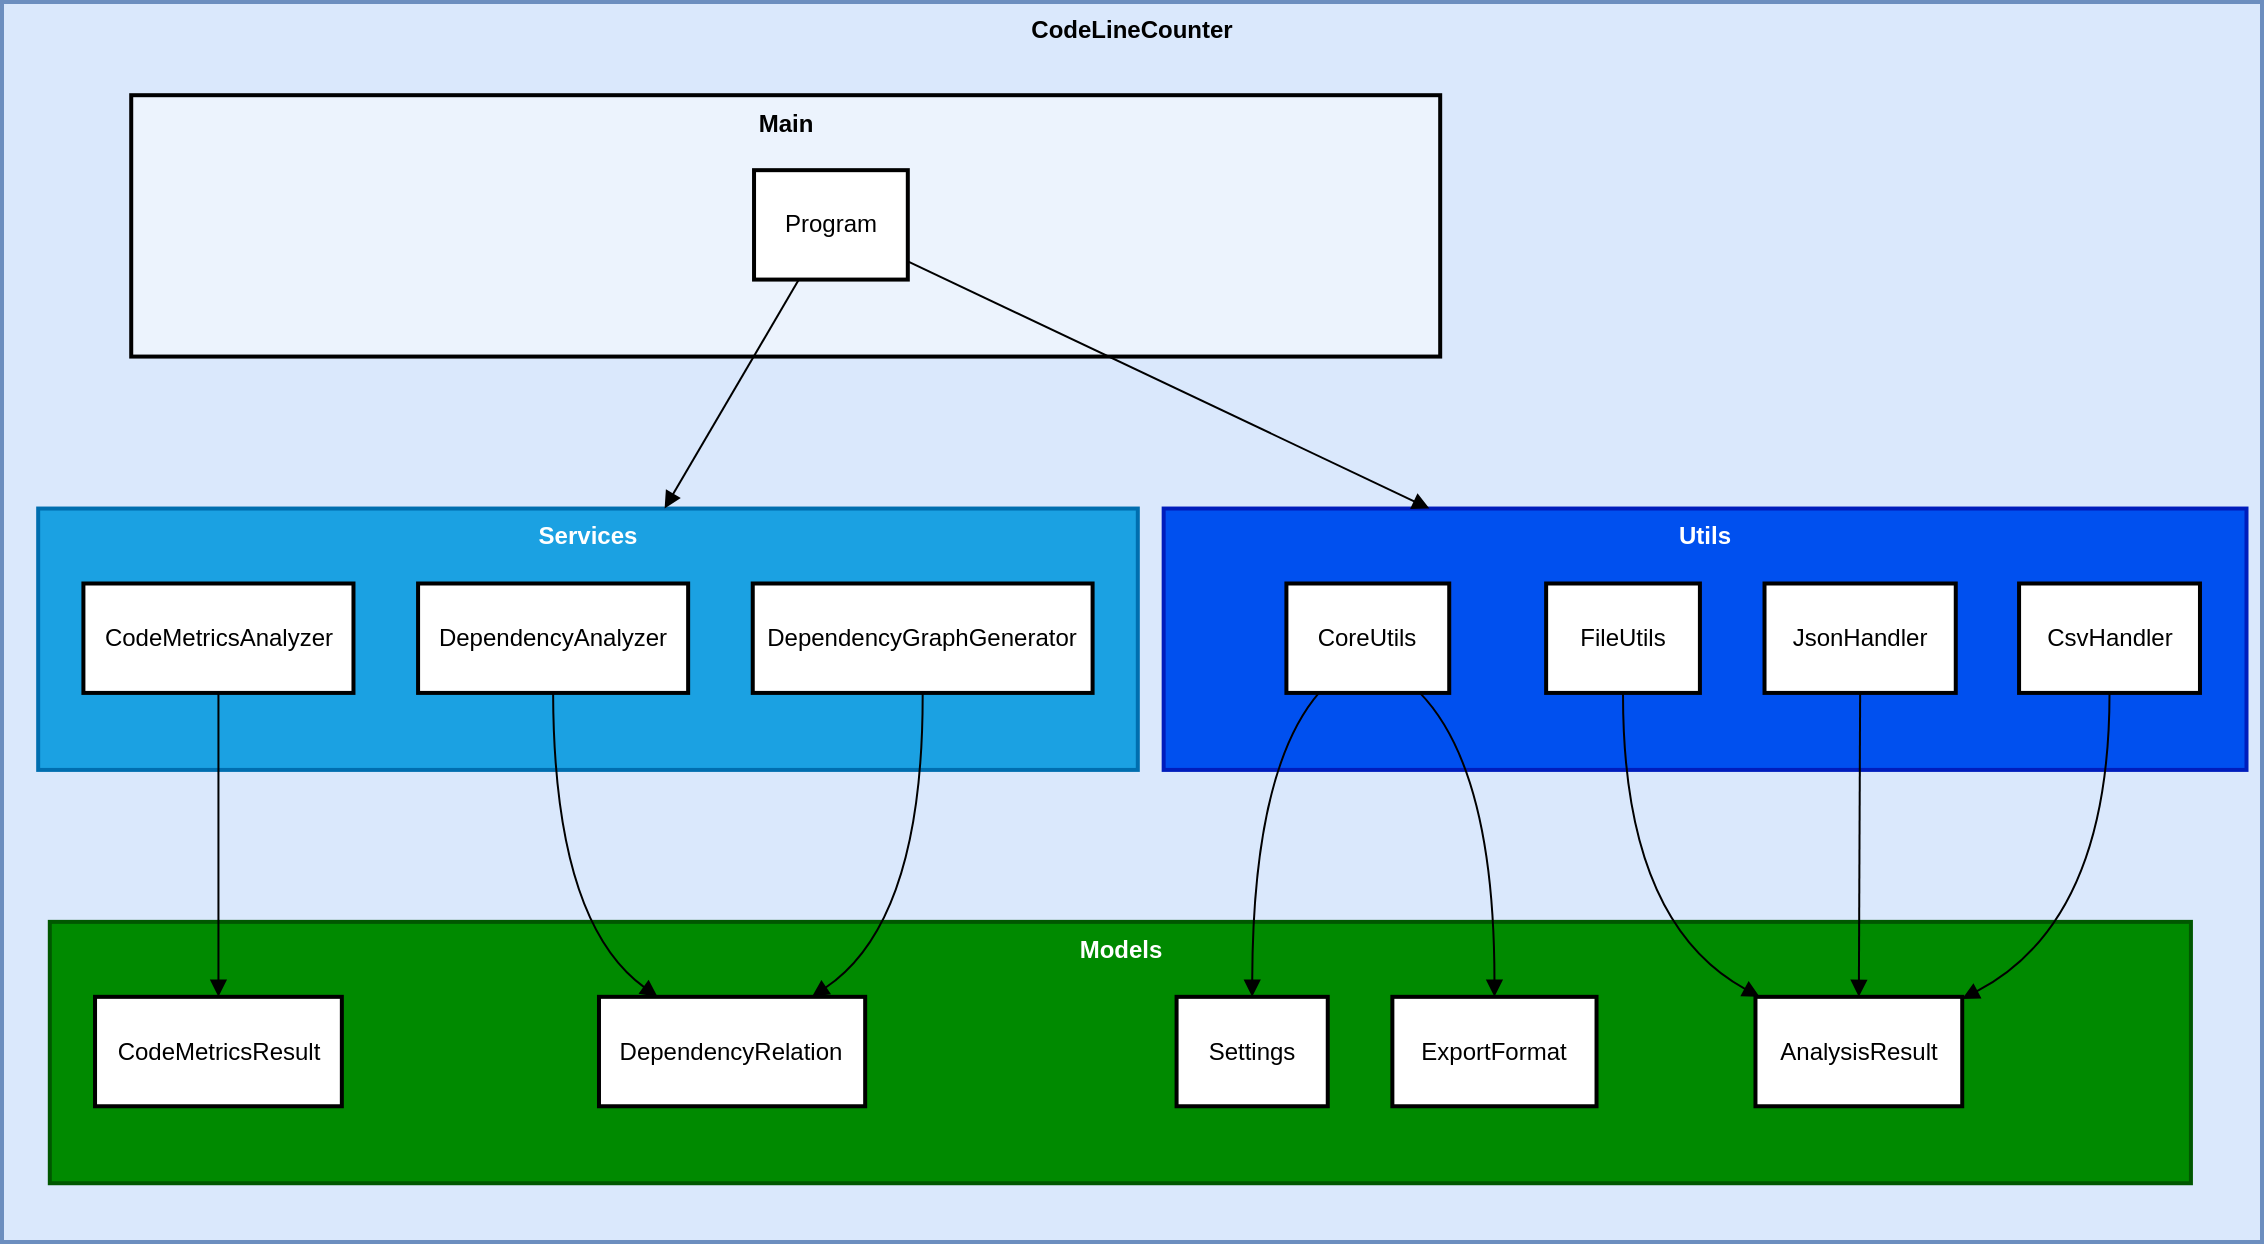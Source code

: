 <mxfile version="26.0.9">
  <diagram id="n-NS0GCcGynImiQC2b6G" name="diagram">
    <mxGraphModel dx="2206" dy="1286" grid="1" gridSize="10" guides="1" tooltips="1" connect="1" arrows="1" fold="1" page="1" pageScale="1" pageWidth="1169" pageHeight="827" math="0" shadow="0">
      <root>
        <mxCell id="0" />
        <mxCell id="1" parent="0" />
        <mxCell id="JVfY2Hhp_ZHut-jYpQL--117" value="CodeLineCounter" style="whiteSpace=wrap;strokeWidth=2;verticalAlign=top;fontStyle=1;fillColor=#dae8fc;strokeColor=#6c8ebf;" vertex="1" parent="1">
          <mxGeometry x="20" y="103" width="1130" height="620" as="geometry" />
        </mxCell>
        <mxCell id="JVfY2Hhp_ZHut-jYpQL--119" value="Utils" style="whiteSpace=wrap;strokeWidth=2;fontStyle=1;verticalAlign=top;fillColor=#0050ef;fontColor=#ffffff;strokeColor=#001DBC;" vertex="1" parent="JVfY2Hhp_ZHut-jYpQL--117">
          <mxGeometry x="580.829" y="253.268" width="541.418" height="130.686" as="geometry" />
        </mxCell>
        <mxCell id="JVfY2Hhp_ZHut-jYpQL--118" value="CoreUtils" style="whiteSpace=wrap;strokeWidth=2;" vertex="1" parent="JVfY2Hhp_ZHut-jYpQL--117">
          <mxGeometry x="642.207" y="290.752" width="81.407" height="54.706" as="geometry" />
        </mxCell>
        <mxCell id="JVfY2Hhp_ZHut-jYpQL--132" value="Services" style="whiteSpace=wrap;strokeWidth=2;verticalAlign=top;fontStyle=1;fillOpacity=100;arcSize=12;fillColor=#1ba1e2;fontColor=#ffffff;strokeColor=#006EAF;" vertex="1" parent="JVfY2Hhp_ZHut-jYpQL--117">
          <mxGeometry x="18.09" y="253.268" width="549.817" height="130.686" as="geometry" />
        </mxCell>
        <mxCell id="JVfY2Hhp_ZHut-jYpQL--120" value="CodeMetricsAnalyzer" style="whiteSpace=wrap;strokeWidth=2;" vertex="1" parent="JVfY2Hhp_ZHut-jYpQL--117">
          <mxGeometry x="40.703" y="290.752" width="135.031" height="54.706" as="geometry" />
        </mxCell>
        <mxCell id="JVfY2Hhp_ZHut-jYpQL--133" value="Models" style="whiteSpace=wrap;strokeWidth=2;verticalAlign=top;fontStyle=1;fillColor=#008a00;fontColor=#ffffff;strokeColor=#005700;" vertex="1" parent="JVfY2Hhp_ZHut-jYpQL--117">
          <mxGeometry x="23.905" y="459.935" width="1070.56" height="130.686" as="geometry" />
        </mxCell>
        <mxCell id="JVfY2Hhp_ZHut-jYpQL--121" value="CodeMetricsResult" style="whiteSpace=wrap;strokeWidth=2;" vertex="1" parent="JVfY2Hhp_ZHut-jYpQL--117">
          <mxGeometry x="46.518" y="497.418" width="123.402" height="54.706" as="geometry" />
        </mxCell>
        <mxCell id="JVfY2Hhp_ZHut-jYpQL--122" value="DependencyAnalyzer" style="whiteSpace=wrap;strokeWidth=2;" vertex="1" parent="JVfY2Hhp_ZHut-jYpQL--117">
          <mxGeometry x="208.039" y="290.752" width="135.031" height="54.706" as="geometry" />
        </mxCell>
        <mxCell id="JVfY2Hhp_ZHut-jYpQL--123" value="DependencyRelation" style="whiteSpace=wrap;strokeWidth=2;" vertex="1" parent="JVfY2Hhp_ZHut-jYpQL--117">
          <mxGeometry x="298.491" y="497.418" width="133.093" height="54.706" as="geometry" />
        </mxCell>
        <mxCell id="JVfY2Hhp_ZHut-jYpQL--124" value="DependencyGraphGenerator" style="whiteSpace=wrap;strokeWidth=2;" vertex="1" parent="JVfY2Hhp_ZHut-jYpQL--117">
          <mxGeometry x="375.374" y="290.752" width="169.92" height="54.706" as="geometry" />
        </mxCell>
        <mxCell id="JVfY2Hhp_ZHut-jYpQL--125" value="Settings" style="whiteSpace=wrap;strokeWidth=2;" vertex="1" parent="JVfY2Hhp_ZHut-jYpQL--117">
          <mxGeometry x="587.29" y="497.418" width="75.592" height="54.706" as="geometry" />
        </mxCell>
        <mxCell id="JVfY2Hhp_ZHut-jYpQL--126" value="ExportFormat" style="whiteSpace=wrap;strokeWidth=2;" vertex="1" parent="JVfY2Hhp_ZHut-jYpQL--117">
          <mxGeometry x="695.186" y="497.418" width="102.081" height="54.706" as="geometry" />
        </mxCell>
        <mxCell id="JVfY2Hhp_ZHut-jYpQL--127" value="FileUtils" style="whiteSpace=wrap;strokeWidth=2;" vertex="1" parent="JVfY2Hhp_ZHut-jYpQL--117">
          <mxGeometry x="772.07" y="290.752" width="76.884" height="54.706" as="geometry" />
        </mxCell>
        <mxCell id="JVfY2Hhp_ZHut-jYpQL--128" value="AnalysisResult" style="whiteSpace=wrap;strokeWidth=2;" vertex="1" parent="JVfY2Hhp_ZHut-jYpQL--117">
          <mxGeometry x="876.735" y="497.418" width="103.373" height="54.706" as="geometry" />
        </mxCell>
        <mxCell id="JVfY2Hhp_ZHut-jYpQL--129" value="JsonHandler" style="whiteSpace=wrap;strokeWidth=2;" vertex="1" parent="JVfY2Hhp_ZHut-jYpQL--117">
          <mxGeometry x="881.258" y="290.752" width="95.62" height="54.706" as="geometry" />
        </mxCell>
        <mxCell id="JVfY2Hhp_ZHut-jYpQL--130" value="CsvHandler" style="whiteSpace=wrap;strokeWidth=2;" vertex="1" parent="JVfY2Hhp_ZHut-jYpQL--117">
          <mxGeometry x="1008.536" y="290.752" width="90.452" height="54.706" as="geometry" />
        </mxCell>
        <mxCell id="JVfY2Hhp_ZHut-jYpQL--134" value="Main" style="whiteSpace=wrap;strokeWidth=2;fillOpacity=50;strokeOpacity=100;verticalAlign=top;fontStyle=1" vertex="1" parent="JVfY2Hhp_ZHut-jYpQL--117">
          <mxGeometry x="64.608" y="46.601" width="654.483" height="130.686" as="geometry" />
        </mxCell>
        <mxCell id="JVfY2Hhp_ZHut-jYpQL--131" value="Program" style="whiteSpace=wrap;strokeWidth=2;" vertex="1" parent="JVfY2Hhp_ZHut-jYpQL--117">
          <mxGeometry x="376.021" y="84.085" width="76.884" height="54.706" as="geometry" />
        </mxCell>
        <mxCell id="JVfY2Hhp_ZHut-jYpQL--135" value="" style="curved=1;startArrow=none;endArrow=block;exitX=0.5;exitY=1;entryX=0.5;entryY=0;rounded=0;" edge="1" parent="JVfY2Hhp_ZHut-jYpQL--117" source="JVfY2Hhp_ZHut-jYpQL--120" target="JVfY2Hhp_ZHut-jYpQL--121">
          <mxGeometry relative="1" as="geometry">
            <Array as="points" />
          </mxGeometry>
        </mxCell>
        <mxCell id="JVfY2Hhp_ZHut-jYpQL--136" value="" style="curved=1;startArrow=none;endArrow=block;exitX=0.5;exitY=1;entryX=0.22;entryY=0;rounded=0;" edge="1" parent="JVfY2Hhp_ZHut-jYpQL--117" source="JVfY2Hhp_ZHut-jYpQL--122" target="JVfY2Hhp_ZHut-jYpQL--123">
          <mxGeometry relative="1" as="geometry">
            <Array as="points">
              <mxPoint x="275.878" y="459.935" />
            </Array>
          </mxGeometry>
        </mxCell>
        <mxCell id="JVfY2Hhp_ZHut-jYpQL--137" value="" style="curved=1;startArrow=none;endArrow=block;exitX=0.5;exitY=1;entryX=0.8;entryY=0;rounded=0;" edge="1" parent="JVfY2Hhp_ZHut-jYpQL--117" source="JVfY2Hhp_ZHut-jYpQL--124" target="JVfY2Hhp_ZHut-jYpQL--123">
          <mxGeometry relative="1" as="geometry">
            <Array as="points">
              <mxPoint x="460.658" y="459.935" />
            </Array>
          </mxGeometry>
        </mxCell>
        <mxCell id="JVfY2Hhp_ZHut-jYpQL--138" value="" style="curved=1;startArrow=none;endArrow=block;exitX=0.2;exitY=1;entryX=0.5;entryY=0;rounded=0;" edge="1" parent="JVfY2Hhp_ZHut-jYpQL--117" source="JVfY2Hhp_ZHut-jYpQL--118" target="JVfY2Hhp_ZHut-jYpQL--125">
          <mxGeometry relative="1" as="geometry">
            <Array as="points">
              <mxPoint x="625.409" y="383.954" />
            </Array>
          </mxGeometry>
        </mxCell>
        <mxCell id="JVfY2Hhp_ZHut-jYpQL--139" value="" style="curved=1;startArrow=none;endArrow=block;exitX=0.82;exitY=1;entryX=0.5;entryY=0;rounded=0;" edge="1" parent="JVfY2Hhp_ZHut-jYpQL--117" source="JVfY2Hhp_ZHut-jYpQL--118" target="JVfY2Hhp_ZHut-jYpQL--126">
          <mxGeometry relative="1" as="geometry">
            <Array as="points">
              <mxPoint x="746.226" y="383.954" />
            </Array>
          </mxGeometry>
        </mxCell>
        <mxCell id="JVfY2Hhp_ZHut-jYpQL--140" value="" style="curved=1;startArrow=none;endArrow=block;exitX=0.5;exitY=1;entryX=0.02;entryY=0;rounded=0;" edge="1" parent="JVfY2Hhp_ZHut-jYpQL--117" source="JVfY2Hhp_ZHut-jYpQL--127" target="JVfY2Hhp_ZHut-jYpQL--128">
          <mxGeometry relative="1" as="geometry">
            <Array as="points">
              <mxPoint x="810.189" y="459.935" />
            </Array>
          </mxGeometry>
        </mxCell>
        <mxCell id="JVfY2Hhp_ZHut-jYpQL--141" value="" style="curved=1;startArrow=none;endArrow=block;exitX=0.5;exitY=1;entryX=0.5;entryY=0;rounded=0;" edge="1" parent="JVfY2Hhp_ZHut-jYpQL--117" source="JVfY2Hhp_ZHut-jYpQL--129" target="JVfY2Hhp_ZHut-jYpQL--128">
          <mxGeometry relative="1" as="geometry">
            <Array as="points" />
          </mxGeometry>
        </mxCell>
        <mxCell id="JVfY2Hhp_ZHut-jYpQL--142" value="" style="curved=1;startArrow=none;endArrow=block;exitX=0.5;exitY=1;entryX=1.01;entryY=0.01;rounded=0;" edge="1" parent="JVfY2Hhp_ZHut-jYpQL--117" source="JVfY2Hhp_ZHut-jYpQL--130" target="JVfY2Hhp_ZHut-jYpQL--128">
          <mxGeometry relative="1" as="geometry">
            <Array as="points">
              <mxPoint x="1053.762" y="459.935" />
            </Array>
          </mxGeometry>
        </mxCell>
        <mxCell id="JVfY2Hhp_ZHut-jYpQL--143" value="" style="curved=1;startArrow=none;endArrow=block;rounded=0;" edge="1" parent="JVfY2Hhp_ZHut-jYpQL--117" source="JVfY2Hhp_ZHut-jYpQL--131" target="JVfY2Hhp_ZHut-jYpQL--132">
          <mxGeometry relative="1" as="geometry">
            <Array as="points" />
          </mxGeometry>
        </mxCell>
        <mxCell id="JVfY2Hhp_ZHut-jYpQL--144" value="" style="curved=1;startArrow=none;endArrow=block;rounded=0;" edge="1" parent="JVfY2Hhp_ZHut-jYpQL--117" source="JVfY2Hhp_ZHut-jYpQL--131" target="JVfY2Hhp_ZHut-jYpQL--119">
          <mxGeometry relative="1" as="geometry">
            <Array as="points" />
          </mxGeometry>
        </mxCell>
      </root>
    </mxGraphModel>
  </diagram>
</mxfile>
